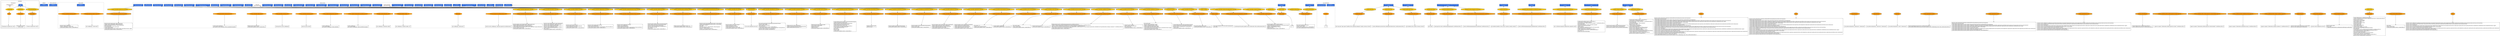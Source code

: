 // generated, no copyright

digraph  {
	subgraph cluster_s1 {
		subgraph cluster_s2 {
			label="Namespace";style="dashed";
			n4[color="red",fillcolor="#2f6de1",fontcolor="#030303",label="Missing Subject\n(Kind)",penwidth="2.0",shape="box",style="dotted"];
			n3[color="black",fillcolor="#2f6de1",fontcolor="#f0f0f0",label="Subject\n(Kind)",penwidth="1.0",shape="box",style="filled"];
			n6[color="black",fillcolor="#ff9900",fontcolor="#030303",label="ClusterRole",penwidth="1.0",shape="doubleoctagon",style="filled,dashed"];
			n5[color="black",fillcolor="#ff9900",fontcolor="#030303",label="Role",penwidth="1.0",shape="octagon",style="filled"];
			n8[fillcolor="#ffcc00",fontcolor="#030303",label="RoleBinding",penwidth="1.0",shape="octagon",style="filled"];
			n9[fillcolor="#ffcc00",fontcolor="#030303",label="RoleBinding",penwidth="1.0",shape="octagon",style="filled"];
			n12[label="Namespace-scoped\naccess rules",penwidth="1.0",shape="note"];
			n11[label=<Namespace-scoped
access rules>,penwidth="1.0",shape="note"];
			n4->n8[dir="back"];
			n3->n8[dir="back"];
			n3->n9[dir="back"];
			n6->n12;
			n5->n11;
			n8->n5;
			n9->n6;
			
		}
		label="LEGEND";
		n7[color="black",fillcolor="#ff9900",fontcolor="#030303",label="ClusterRole",penwidth="1.0",shape="doubleoctagon",style="filled"];
		n10[fillcolor="#ffcc00",fontcolor="#030303",label="ClusterRoleBinding",penwidth="1.0",shape="doubleoctagon",style="filled"];
		n13[label=<Cluster-scoped
access rules>,penwidth="1.0",shape="note"];
		n7->n13;
		n10->n7;
		
	}
	subgraph cluster_s209 {
		label="default";style="dashed";
		n210[color="black",fillcolor="#2f6de1",fontcolor="#f0f0f0",label="default\n(ServiceAccount)",penwidth="1.0",shape="box",style="filled"];
		
	}
	subgraph cluster_s211 {
		label="kube-node-lease";style="dashed";
		n212[color="black",fillcolor="#2f6de1",fontcolor="#f0f0f0",label="default\n(ServiceAccount)",penwidth="1.0",shape="box",style="filled"];
		
	}
	subgraph cluster_s202 {
		label="kube-public";style="dashed";
		n203[color="black",fillcolor="#2f6de1",fontcolor="#f0f0f0",label="default\n(ServiceAccount)",penwidth="1.0",shape="box",style="filled"];
		n273[color="black",fillcolor="#ff9900",fontcolor="#030303",label="kubeadm:bootstrap-signer-clusterinfo",penwidth="1.0",shape="octagon",style="filled"];
		n271[color="black",fillcolor="#ff9900",fontcolor="#030303",label="system:controller:bootstrap-signer",penwidth="1.0",shape="octagon",style="filled"];
		n274[label=<get&nbsp;configmaps&nbsp;"cluster-info"<br align="left"/>>,penwidth="1.0",shape="note"];
		n272[label=<get,list,watch&nbsp;configmaps<br align="left"/>update&nbsp;configmaps&nbsp;"cluster-info"<br align="left"/>create,patch,update&nbsp;events&nbsp;(,events.k8s.io)<br align="left"/>>,penwidth="1.0",shape="note"];
		n273->n274;
		n271->n272;
		
	}
	subgraph cluster_s17 {
		label="kube-system";style="dashed";
		n39[color="black",fillcolor="#2f6de1",fontcolor="#f0f0f0",label="attachdetach-controller\n(ServiceAccount)",penwidth="1.0",shape="box",style="filled"];
		n205[color="black",fillcolor="#2f6de1",fontcolor="#f0f0f0",label="bootstrap-signer\n(ServiceAccount)",penwidth="1.0",shape="box",style="filled"];
		n43[color="black",fillcolor="#2f6de1",fontcolor="#f0f0f0",label="certificate-controller\n(ServiceAccount)",penwidth="1.0",shape="box",style="filled"];
		n155[color="black",fillcolor="#2f6de1",fontcolor="#f0f0f0",label="clusterrole-aggregation-controller\n(ServiceAccount)",penwidth="1.0",shape="box",style="filled"];
		n109[color="black",fillcolor="#2f6de1",fontcolor="#f0f0f0",label="coredns\n(ServiceAccount)",penwidth="1.0",shape="box",style="filled"];
		n185[color="black",fillcolor="#2f6de1",fontcolor="#f0f0f0",label="cronjob-controller\n(ServiceAccount)",penwidth="1.0",shape="box",style="filled"];
		n47[color="black",fillcolor="#2f6de1",fontcolor="#f0f0f0",label="daemon-set-controller\n(ServiceAccount)",penwidth="1.0",shape="box",style="filled"];
		n55[color="black",fillcolor="#2f6de1",fontcolor="#f0f0f0",label="default\n(ServiceAccount)",penwidth="1.0",shape="box",style="filled"];
		n189[color="black",fillcolor="#2f6de1",fontcolor="#f0f0f0",label="deployment-controller\n(ServiceAccount)",penwidth="1.0",shape="box",style="filled"];
		n62[color="black",fillcolor="#2f6de1",fontcolor="#f0f0f0",label="disruption-controller\n(ServiceAccount)",penwidth="1.0",shape="box",style="filled"];
		n18[color="black",fillcolor="#2f6de1",fontcolor="#f0f0f0",label="endpoint-controller\n(ServiceAccount)",penwidth="1.0",shape="box",style="filled"];
		n193[color="black",fillcolor="#2f6de1",fontcolor="#f0f0f0",label="endpointslice-controller\n(ServiceAccount)",penwidth="1.0",shape="box",style="filled"];
		n93[color="black",fillcolor="#2f6de1",fontcolor="#f0f0f0",label="endpointslicemirroring-controller\n(ServiceAccount)",penwidth="1.0",shape="box",style="filled"];
		n129[color="black",fillcolor="#2f6de1",fontcolor="#f0f0f0",label="expand-controller\n(ServiceAccount)",penwidth="1.0",shape="box",style="filled"];
		n159[color="black",fillcolor="#2f6de1",fontcolor="#f0f0f0",label="generic-garbage-collector\n(ServiceAccount)",penwidth="1.0",shape="box",style="filled"];
		n81[color="black",fillcolor="#2f6de1",fontcolor="#f0f0f0",label="horizontal-pod-autoscaler\n(ServiceAccount)",penwidth="1.0",shape="box",style="filled"];
		n115[color="black",fillcolor="#2f6de1",fontcolor="#f0f0f0",label="job-controller\n(ServiceAccount)",penwidth="1.0",shape="box",style="filled"];
		n119[color="red",fillcolor="#2f6de1",fontcolor="#030303",label="kube-dns\n(ServiceAccount)",penwidth="2.0",shape="box",style="dotted"];
		n111[color="black",fillcolor="#2f6de1",fontcolor="#f0f0f0",label="kube-proxy\n(ServiceAccount)",penwidth="1.0",shape="box",style="filled"];
		n197[color="black",fillcolor="#2f6de1",fontcolor="#f0f0f0",label="namespace-controller\n(ServiceAccount)",penwidth="1.0",shape="box",style="filled"];
		n163[color="black",fillcolor="#2f6de1",fontcolor="#f0f0f0",label="node-controller\n(ServiceAccount)",penwidth="1.0",shape="box",style="filled"];
		n97[color="black",fillcolor="#2f6de1",fontcolor="#f0f0f0",label="persistent-volume-binder\n(ServiceAccount)",penwidth="1.0",shape="box",style="filled"];
		n101[color="black",fillcolor="#2f6de1",fontcolor="#f0f0f0",label="pod-garbage-collector\n(ServiceAccount)",penwidth="1.0",shape="box",style="filled"];
		n105[color="black",fillcolor="#2f6de1",fontcolor="#f0f0f0",label="pv-protection-controller\n(ServiceAccount)",penwidth="1.0",shape="box",style="filled"];
		n66[color="black",fillcolor="#2f6de1",fontcolor="#f0f0f0",label="pvc-protection-controller\n(ServiceAccount)",penwidth="1.0",shape="box",style="filled"];
		n171[color="black",fillcolor="#2f6de1",fontcolor="#f0f0f0",label="replicaset-controller\n(ServiceAccount)",penwidth="1.0",shape="box",style="filled"];
		n133[color="black",fillcolor="#2f6de1",fontcolor="#f0f0f0",label="replication-controller\n(ServiceAccount)",penwidth="1.0",shape="box",style="filled"];
		n137[color="black",fillcolor="#2f6de1",fontcolor="#f0f0f0",label="resourcequota-controller\n(ServiceAccount)",penwidth="1.0",shape="box",style="filled"];
		n175[color="black",fillcolor="#2f6de1",fontcolor="#f0f0f0",label="root-ca-cert-publisher\n(ServiceAccount)",penwidth="1.0",shape="box",style="filled"];
		n85[color="red",fillcolor="#2f6de1",fontcolor="#030303",label="route-controller\n(ServiceAccount)",penwidth="2.0",shape="box",style="dotted"];
		n141[color="black",fillcolor="#2f6de1",fontcolor="#f0f0f0",label="service-account-controller\n(ServiceAccount)",penwidth="1.0",shape="box",style="filled"];
		n70[color="black",fillcolor="#2f6de1",fontcolor="#f0f0f0",label="service-controller\n(ServiceAccount)",penwidth="1.0",shape="box",style="filled"];
		n179[color="black",fillcolor="#2f6de1",fontcolor="#f0f0f0",label="statefulset-controller\n(ServiceAccount)",penwidth="1.0",shape="box",style="filled"];
		n35[color="black",fillcolor="#2f6de1",fontcolor="#f0f0f0",label="storage-provisioner\n(ServiceAccount)",penwidth="1.0",shape="box",style="filled"];
		n204[color="black",fillcolor="#2f6de1",fontcolor="#f0f0f0",label="token-cleaner\n(ServiceAccount)",penwidth="1.0",shape="box",style="filled"];
		n145[color="black",fillcolor="#2f6de1",fontcolor="#f0f0f0",label="ttl-controller\n(ServiceAccount)",penwidth="1.0",shape="box",style="filled"];
		n227[color="black",fillcolor="#ff9900",fontcolor="#030303",label="extension-apiserver-authentication-reader",penwidth="1.0",shape="octagon",style="filled"];
		n219[color="black",fillcolor="#ff9900",fontcolor="#030303",label="kube-proxy",penwidth="1.0",shape="octagon",style="filled"];
		n221[color="black",fillcolor="#ff9900",fontcolor="#030303",label="kubeadm:kubelet-config-1.20",penwidth="1.0",shape="octagon",style="filled"];
		n223[color="black",fillcolor="#ff9900",fontcolor="#030303",label="kubeadm:nodes-kubeadm-config",penwidth="1.0",shape="octagon",style="filled"];
		n213[color="black",fillcolor="#ff9900",fontcolor="#030303",label="system::leader-locking-kube-controller-manager",penwidth="1.0",shape="octagon",style="filled"];
		n229[color="black",fillcolor="#ff9900",fontcolor="#030303",label="system::leader-locking-kube-scheduler",penwidth="1.0",shape="octagon",style="filled"];
		n215[color="black",fillcolor="#ff9900",fontcolor="#030303",label="system:controller:bootstrap-signer",penwidth="1.0",shape="octagon",style="filled"];
		n231[color="black",fillcolor="#ff9900",fontcolor="#030303",label="system:controller:cloud-provider",penwidth="1.0",shape="octagon",style="filled"];
		n217[color="black",fillcolor="#ff9900",fontcolor="#030303",label="system:controller:token-cleaner",penwidth="1.0",shape="octagon",style="filled"];
		n225[color="black",fillcolor="#ff9900",fontcolor="#030303",label="system:persistent-volume-provisioner",penwidth="1.0",shape="octagon",style="filled"];
		n228[label=<get,list,watch&nbsp;configmaps&nbsp;"extension-apiserver-authentication"<br align="left"/>>,penwidth="1.0",shape="note"];
		n220[label=<get&nbsp;configmaps&nbsp;"kube-proxy"<br align="left"/>>,penwidth="1.0",shape="note"];
		n222[label=<get&nbsp;configmaps&nbsp;"kubelet-config-1.20"<br align="left"/>>,penwidth="1.0",shape="note"];
		n224[label=<get&nbsp;configmaps&nbsp;"kubeadm-config"<br align="left"/>>,penwidth="1.0",shape="note"];
		n214[label=<watch&nbsp;configmaps<br align="left"/>get,update&nbsp;configmaps&nbsp;"kube-controller-manager"<br align="left"/>>,penwidth="1.0",shape="note"];
		n230[label=<watch&nbsp;configmaps<br align="left"/>get,update&nbsp;configmaps&nbsp;"kube-scheduler"<br align="left"/>>,penwidth="1.0",shape="note"];
		n216[label=<get,list,watch&nbsp;secrets<br align="left"/>>,penwidth="1.0",shape="note"];
		n232[label=<create,get,list,watch&nbsp;configmaps<br align="left"/>>,penwidth="1.0",shape="note"];
		n218[label=<delete,get,list,watch&nbsp;secrets<br align="left"/>create,patch,update&nbsp;events&nbsp;(,events.k8s.io)<br align="left"/>>,penwidth="1.0",shape="note"];
		n226[label=<watch,create&nbsp;endpoints<br align="left"/>get,update,create&nbsp;endpoints&nbsp;"k8s.io-minikube-hostpath"<br align="left"/>>,penwidth="1.0",shape="note"];
		n227->n228;
		n219->n220;
		n221->n222;
		n223->n224;
		n213->n214;
		n229->n230;
		n215->n216;
		n231->n232;
		n217->n218;
		n225->n226;
		
	}
	subgraph cluster_s206 {
		label="my-namespace";style="dashed";
		n207[color="black",fillcolor="#2f6de1",fontcolor="#f0f0f0",label="default\n(ServiceAccount)",penwidth="1.0",shape="box",style="filled"];
		n208[color="black",fillcolor="#2f6de1",fontcolor="#f0f0f0",label="my-serviceaccount\n(ServiceAccount)",penwidth="1.0",shape="box",style="filled"];
		n233[color="black",fillcolor="#ff9900",fontcolor="#030303",label="my-role",penwidth="1.0",shape="octagon",style="filled"];
		n234[label=<*&nbsp;*&nbsp;(*)<br align="left"/>>,penwidth="1.0",shape="note"];
		n233->n234;
		
	}
	newrank="true";
	n26[color="black",fillcolor="#2f6de1",fontcolor="#f0f0f0",label="system:authenticated\n(Group)",penwidth="1.0",shape="box",style="filled"];
	n31[color="black",fillcolor="#2f6de1",fontcolor="#f0f0f0",label="system:bootstrappers:kubeadm:default-node-token\n(Group)",penwidth="1.0",shape="box",style="filled"];
	n181[color="black",fillcolor="#2f6de1",fontcolor="#f0f0f0",label="system:masters\n(Group)",penwidth="1.0",shape="box",style="filled"];
	n167[color="black",fillcolor="#2f6de1",fontcolor="#f0f0f0",label="system:monitoring\n(Group)",penwidth="1.0",shape="box",style="filled"];
	n77[color="black",fillcolor="#2f6de1",fontcolor="#f0f0f0",label="system:nodes\n(Group)",penwidth="1.0",shape="box",style="filled"];
	n201[color="black",fillcolor="#2f6de1",fontcolor="#f0f0f0",label="system:serviceaccounts\n(Group)",penwidth="1.0",shape="box",style="filled"];
	n27[color="black",fillcolor="#2f6de1",fontcolor="#f0f0f0",label="system:unauthenticated\n(Group)",penwidth="1.0",shape="box",style="filled"];
	n89[color="black",fillcolor="#2f6de1",fontcolor="#f0f0f0",label="system:kube-controller-manager\n(User)",penwidth="1.0",shape="box",style="filled"];
	n22[color="black",fillcolor="#2f6de1",fontcolor="#f0f0f0",label="system:kube-proxy\n(User)",penwidth="1.0",shape="box",style="filled"];
	n51[color="black",fillcolor="#2f6de1",fontcolor="#f0f0f0",label="system:kube-scheduler\n(User)",penwidth="1.0",shape="box",style="filled"];
	n247[color="black",fillcolor="#ff9900",fontcolor="#030303",label="admin",penwidth="1.0",shape="doubleoctagon",style="filled"];
	n53[color="black",fillcolor="#ff9900",fontcolor="#030303",label="cluster-admin",penwidth="1.0",shape="doubleoctagon",style="filled"];
	n249[color="black",fillcolor="#ff9900",fontcolor="#030303",label="edit",penwidth="1.0",shape="doubleoctagon",style="filled"];
	n29[color="black",fillcolor="#ff9900",fontcolor="#030303",label="kubeadm:get-nodes",penwidth="1.0",shape="doubleoctagon",style="filled"];
	n239[color="black",fillcolor="#ff9900",fontcolor="#030303",label="psp-permissive",penwidth="1.0",shape="doubleoctagon",style="filled"];
	n253[color="black",fillcolor="#ff9900",fontcolor="#030303",label="psp-restrictive",penwidth="1.0",shape="doubleoctagon",style="filled"];
	n267[color="black",fillcolor="#ff9900",fontcolor="#030303",label="psp-strict",penwidth="1.0",shape="doubleoctagon",style="filled"];
	n263[color="black",fillcolor="#ff9900",fontcolor="#030303",label="system:aggregate-to-admin",penwidth="1.0",shape="doubleoctagon",style="filled"];
	n257[color="black",fillcolor="#ff9900",fontcolor="#030303",label="system:aggregate-to-edit",penwidth="1.0",shape="doubleoctagon",style="filled"];
	n235[color="black",fillcolor="#ff9900",fontcolor="#030303",label="system:aggregate-to-view",penwidth="1.0",shape="doubleoctagon",style="filled"];
	n259[color="black",fillcolor="#ff9900",fontcolor="#030303",label="system:auth-delegator",penwidth="1.0",shape="doubleoctagon",style="filled"];
	n57[color="black",fillcolor="#ff9900",fontcolor="#030303",label="system:basic-user",penwidth="1.0",shape="doubleoctagon",style="filled"];
	n150[color="black",fillcolor="#ff9900",fontcolor="#030303",label="system:certificates.k8s.io:certificatesigningrequests:nodeclient",penwidth="1.0",shape="doubleoctagon",style="filled"];
	n75[color="black",fillcolor="#ff9900",fontcolor="#030303",label="system:certificates.k8s.io:certificatesigningrequests:selfnodeclient",penwidth="1.0",shape="doubleoctagon",style="filled"];
	n237[color="black",fillcolor="#ff9900",fontcolor="#030303",label="system:certificates.k8s.io:kube-apiserver-client-approver",penwidth="1.0",shape="doubleoctagon",style="filled"];
	n241[color="black",fillcolor="#ff9900",fontcolor="#030303",label="system:certificates.k8s.io:kube-apiserver-client-kubelet-approver",penwidth="1.0",shape="doubleoctagon",style="filled"];
	n255[color="black",fillcolor="#ff9900",fontcolor="#030303",label="system:certificates.k8s.io:kubelet-serving-approver",penwidth="1.0",shape="doubleoctagon",style="filled"];
	n265[color="black",fillcolor="#ff9900",fontcolor="#030303",label="system:certificates.k8s.io:legacy-unknown-approver",penwidth="1.0",shape="doubleoctagon",style="filled"];
	n37[color="black",fillcolor="#ff9900",fontcolor="#030303",label="system:controller:attachdetach-controller",penwidth="1.0",shape="doubleoctagon",style="filled"];
	n41[color="black",fillcolor="#ff9900",fontcolor="#030303",label="system:controller:certificate-controller",penwidth="1.0",shape="doubleoctagon",style="filled"];
	n153[color="black",fillcolor="#ff9900",fontcolor="#030303",label="system:controller:clusterrole-aggregation-controller",penwidth="1.0",shape="doubleoctagon",style="filled"];
	n183[color="black",fillcolor="#ff9900",fontcolor="#030303",label="system:controller:cronjob-controller",penwidth="1.0",shape="doubleoctagon",style="filled"];
	n45[color="black",fillcolor="#ff9900",fontcolor="#030303",label="system:controller:daemon-set-controller",penwidth="1.0",shape="doubleoctagon",style="filled"];
	n187[color="black",fillcolor="#ff9900",fontcolor="#030303",label="system:controller:deployment-controller",penwidth="1.0",shape="doubleoctagon",style="filled"];
	n60[color="black",fillcolor="#ff9900",fontcolor="#030303",label="system:controller:disruption-controller",penwidth="1.0",shape="doubleoctagon",style="filled"];
	n15[color="black",fillcolor="#ff9900",fontcolor="#030303",label="system:controller:endpoint-controller",penwidth="1.0",shape="doubleoctagon",style="filled"];
	n191[color="black",fillcolor="#ff9900",fontcolor="#030303",label="system:controller:endpointslice-controller",penwidth="1.0",shape="doubleoctagon",style="filled"];
	n91[color="black",fillcolor="#ff9900",fontcolor="#030303",label="system:controller:endpointslicemirroring-controller",penwidth="1.0",shape="doubleoctagon",style="filled"];
	n127[color="black",fillcolor="#ff9900",fontcolor="#030303",label="system:controller:expand-controller",penwidth="1.0",shape="doubleoctagon",style="filled"];
	n157[color="black",fillcolor="#ff9900",fontcolor="#030303",label="system:controller:generic-garbage-collector",penwidth="1.0",shape="doubleoctagon",style="filled"];
	n79[color="black",fillcolor="#ff9900",fontcolor="#030303",label="system:controller:horizontal-pod-autoscaler",penwidth="1.0",shape="doubleoctagon",style="filled"];
	n113[color="black",fillcolor="#ff9900",fontcolor="#030303",label="system:controller:job-controller",penwidth="1.0",shape="doubleoctagon",style="filled"];
	n195[color="black",fillcolor="#ff9900",fontcolor="#030303",label="system:controller:namespace-controller",penwidth="1.0",shape="doubleoctagon",style="filled"];
	n161[color="black",fillcolor="#ff9900",fontcolor="#030303",label="system:controller:node-controller",penwidth="1.0",shape="doubleoctagon",style="filled"];
	n95[color="black",fillcolor="#ff9900",fontcolor="#030303",label="system:controller:persistent-volume-binder",penwidth="1.0",shape="doubleoctagon",style="filled"];
	n99[color="black",fillcolor="#ff9900",fontcolor="#030303",label="system:controller:pod-garbage-collector",penwidth="1.0",shape="doubleoctagon",style="filled"];
	n103[color="black",fillcolor="#ff9900",fontcolor="#030303",label="system:controller:pv-protection-controller",penwidth="1.0",shape="doubleoctagon",style="filled"];
	n64[color="black",fillcolor="#ff9900",fontcolor="#030303",label="system:controller:pvc-protection-controller",penwidth="1.0",shape="doubleoctagon",style="filled"];
	n169[color="black",fillcolor="#ff9900",fontcolor="#030303",label="system:controller:replicaset-controller",penwidth="1.0",shape="doubleoctagon",style="filled"];
	n131[color="black",fillcolor="#ff9900",fontcolor="#030303",label="system:controller:replication-controller",penwidth="1.0",shape="doubleoctagon",style="filled"];
	n135[color="black",fillcolor="#ff9900",fontcolor="#030303",label="system:controller:resourcequota-controller",penwidth="1.0",shape="doubleoctagon",style="filled"];
	n173[color="black",fillcolor="#ff9900",fontcolor="#030303",label="system:controller:root-ca-cert-publisher",penwidth="1.0",shape="doubleoctagon",style="filled"];
	n83[color="black",fillcolor="#ff9900",fontcolor="#030303",label="system:controller:route-controller",penwidth="1.0",shape="doubleoctagon",style="filled"];
	n139[color="black",fillcolor="#ff9900",fontcolor="#030303",label="system:controller:service-account-controller",penwidth="1.0",shape="doubleoctagon",style="filled"];
	n68[color="black",fillcolor="#ff9900",fontcolor="#030303",label="system:controller:service-controller",penwidth="1.0",shape="doubleoctagon",style="filled"];
	n177[color="black",fillcolor="#ff9900",fontcolor="#030303",label="system:controller:statefulset-controller",penwidth="1.0",shape="doubleoctagon",style="filled"];
	n143[color="black",fillcolor="#ff9900",fontcolor="#030303",label="system:controller:ttl-controller",penwidth="1.0",shape="doubleoctagon",style="filled"];
	n107[color="black",fillcolor="#ff9900",fontcolor="#030303",label="system:coredns",penwidth="1.0",shape="doubleoctagon",style="filled"];
	n124[color="black",fillcolor="#ff9900",fontcolor="#030303",label="system:discovery",penwidth="1.0",shape="doubleoctagon",style="filled"];
	n269[color="black",fillcolor="#ff9900",fontcolor="#030303",label="system:heapster",penwidth="1.0",shape="doubleoctagon",style="filled"];
	n261[color="black",fillcolor="#ff9900",fontcolor="#030303",label="system:kube-aggregator",penwidth="1.0",shape="doubleoctagon",style="filled"];
	n87[color="black",fillcolor="#ff9900",fontcolor="#030303",label="system:kube-controller-manager",penwidth="1.0",shape="doubleoctagon",style="filled"];
	n117[color="black",fillcolor="#ff9900",fontcolor="#030303",label="system:kube-dns",penwidth="1.0",shape="doubleoctagon",style="filled"];
	n121[color="black",fillcolor="#ff9900",fontcolor="#030303",label="system:kube-scheduler",penwidth="1.0",shape="doubleoctagon",style="filled"];
	n251[color="black",fillcolor="#ff9900",fontcolor="#030303",label="system:kubelet-api-admin",penwidth="1.0",shape="doubleoctagon",style="filled"];
	n165[color="black",fillcolor="#ff9900",fontcolor="#030303",label="system:monitoring",penwidth="1.0",shape="doubleoctagon",style="filled"];
	n147[color="black",fillcolor="#ff9900",fontcolor="#030303",label="system:node",penwidth="1.0",shape="doubleoctagon",style="filled"];
	n72[color="black",fillcolor="#ff9900",fontcolor="#030303",label="system:node-bootstrapper",penwidth="1.0",shape="doubleoctagon",style="filled"];
	n243[color="black",fillcolor="#ff9900",fontcolor="#030303",label="system:node-problem-detector",penwidth="1.0",shape="doubleoctagon",style="filled"];
	n20[color="black",fillcolor="#ff9900",fontcolor="#030303",label="system:node-proxier",penwidth="1.0",shape="doubleoctagon",style="filled"];
	n33[color="black",fillcolor="#ff9900",fontcolor="#030303",label="system:persistent-volume-provisioner",penwidth="1.0",shape="doubleoctagon",style="filled"];
	n24[color="black",fillcolor="#ff9900",fontcolor="#030303",label="system:public-info-viewer",penwidth="1.0",shape="doubleoctagon",style="filled"];
	n199[color="black",fillcolor="#ff9900",fontcolor="#030303",label="system:service-account-issuer-discovery",penwidth="1.0",shape="doubleoctagon",style="filled"];
	n49[color="black",fillcolor="#ff9900",fontcolor="#030303",label="system:volume-scheduler",penwidth="1.0",shape="doubleoctagon",style="filled"];
	n245[color="black",fillcolor="#ff9900",fontcolor="#030303",label="view",penwidth="1.0",shape="doubleoctagon",style="filled"];
	n180[fillcolor="#ffcc00",fontcolor="#030303",label="cluster-admin",penwidth="1.0",shape="doubleoctagon",style="filled"];
	n28[fillcolor="#ffcc00",fontcolor="#030303",label="kubeadm:get-nodes",penwidth="1.0",shape="doubleoctagon",style="filled"];
	n71[fillcolor="#ffcc00",fontcolor="#030303",label="kubeadm:kubelet-bootstrap",penwidth="1.0",shape="doubleoctagon",style="filled"];
	n149[fillcolor="#ffcc00",fontcolor="#030303",label="kubeadm:node-autoapprove-bootstrap",penwidth="1.0",shape="doubleoctagon",style="filled"];
	n74[fillcolor="#ffcc00",fontcolor="#030303",label="kubeadm:node-autoapprove-certificate-rotation",penwidth="1.0",shape="doubleoctagon",style="filled"];
	n110[fillcolor="#ffcc00",fontcolor="#030303",label="kubeadm:node-proxier",penwidth="1.0",shape="doubleoctagon",style="filled"];
	n52[fillcolor="#ffcc00",fontcolor="#030303",label="minikube-rbac",penwidth="1.0",shape="doubleoctagon",style="filled"];
	n32[fillcolor="#ffcc00",fontcolor="#030303",label="storage-provisioner",penwidth="1.0",shape="doubleoctagon",style="filled"];
	n56[fillcolor="#ffcc00",fontcolor="#030303",label="system:basic-user",penwidth="1.0",shape="doubleoctagon",style="filled"];
	n36[fillcolor="#ffcc00",fontcolor="#030303",label="system:controller:attachdetach-controller",penwidth="1.0",shape="doubleoctagon",style="filled"];
	n40[fillcolor="#ffcc00",fontcolor="#030303",label="system:controller:certificate-controller",penwidth="1.0",shape="doubleoctagon",style="filled"];
	n152[fillcolor="#ffcc00",fontcolor="#030303",label="system:controller:clusterrole-aggregation-controller",penwidth="1.0",shape="doubleoctagon",style="filled"];
	n182[fillcolor="#ffcc00",fontcolor="#030303",label="system:controller:cronjob-controller",penwidth="1.0",shape="doubleoctagon",style="filled"];
	n44[fillcolor="#ffcc00",fontcolor="#030303",label="system:controller:daemon-set-controller",penwidth="1.0",shape="doubleoctagon",style="filled"];
	n186[fillcolor="#ffcc00",fontcolor="#030303",label="system:controller:deployment-controller",penwidth="1.0",shape="doubleoctagon",style="filled"];
	n59[fillcolor="#ffcc00",fontcolor="#030303",label="system:controller:disruption-controller",penwidth="1.0",shape="doubleoctagon",style="filled"];
	n14[fillcolor="#ffcc00",fontcolor="#030303",label="system:controller:endpoint-controller",penwidth="1.0",shape="doubleoctagon",style="filled"];
	n190[fillcolor="#ffcc00",fontcolor="#030303",label="system:controller:endpointslice-controller",penwidth="1.0",shape="doubleoctagon",style="filled"];
	n90[fillcolor="#ffcc00",fontcolor="#030303",label="system:controller:endpointslicemirroring-controller",penwidth="1.0",shape="doubleoctagon",style="filled"];
	n126[fillcolor="#ffcc00",fontcolor="#030303",label="system:controller:expand-controller",penwidth="1.0",shape="doubleoctagon",style="filled"];
	n156[fillcolor="#ffcc00",fontcolor="#030303",label="system:controller:generic-garbage-collector",penwidth="1.0",shape="doubleoctagon",style="filled"];
	n78[fillcolor="#ffcc00",fontcolor="#030303",label="system:controller:horizontal-pod-autoscaler",penwidth="1.0",shape="doubleoctagon",style="filled"];
	n112[fillcolor="#ffcc00",fontcolor="#030303",label="system:controller:job-controller",penwidth="1.0",shape="doubleoctagon",style="filled"];
	n194[fillcolor="#ffcc00",fontcolor="#030303",label="system:controller:namespace-controller",penwidth="1.0",shape="doubleoctagon",style="filled"];
	n160[fillcolor="#ffcc00",fontcolor="#030303",label="system:controller:node-controller",penwidth="1.0",shape="doubleoctagon",style="filled"];
	n94[fillcolor="#ffcc00",fontcolor="#030303",label="system:controller:persistent-volume-binder",penwidth="1.0",shape="doubleoctagon",style="filled"];
	n98[fillcolor="#ffcc00",fontcolor="#030303",label="system:controller:pod-garbage-collector",penwidth="1.0",shape="doubleoctagon",style="filled"];
	n102[fillcolor="#ffcc00",fontcolor="#030303",label="system:controller:pv-protection-controller",penwidth="1.0",shape="doubleoctagon",style="filled"];
	n63[fillcolor="#ffcc00",fontcolor="#030303",label="system:controller:pvc-protection-controller",penwidth="1.0",shape="doubleoctagon",style="filled"];
	n168[fillcolor="#ffcc00",fontcolor="#030303",label="system:controller:replicaset-controller",penwidth="1.0",shape="doubleoctagon",style="filled"];
	n130[fillcolor="#ffcc00",fontcolor="#030303",label="system:controller:replication-controller",penwidth="1.0",shape="doubleoctagon",style="filled"];
	n134[fillcolor="#ffcc00",fontcolor="#030303",label="system:controller:resourcequota-controller",penwidth="1.0",shape="doubleoctagon",style="filled"];
	n172[fillcolor="#ffcc00",fontcolor="#030303",label="system:controller:root-ca-cert-publisher",penwidth="1.0",shape="doubleoctagon",style="filled"];
	n82[fillcolor="#ffcc00",fontcolor="#030303",label="system:controller:route-controller",penwidth="1.0",shape="doubleoctagon",style="filled"];
	n138[fillcolor="#ffcc00",fontcolor="#030303",label="system:controller:service-account-controller",penwidth="1.0",shape="doubleoctagon",style="filled"];
	n67[fillcolor="#ffcc00",fontcolor="#030303",label="system:controller:service-controller",penwidth="1.0",shape="doubleoctagon",style="filled"];
	n176[fillcolor="#ffcc00",fontcolor="#030303",label="system:controller:statefulset-controller",penwidth="1.0",shape="doubleoctagon",style="filled"];
	n142[fillcolor="#ffcc00",fontcolor="#030303",label="system:controller:ttl-controller",penwidth="1.0",shape="doubleoctagon",style="filled"];
	n106[fillcolor="#ffcc00",fontcolor="#030303",label="system:coredns",penwidth="1.0",shape="doubleoctagon",style="filled"];
	n123[fillcolor="#ffcc00",fontcolor="#030303",label="system:discovery",penwidth="1.0",shape="doubleoctagon",style="filled"];
	n86[fillcolor="#ffcc00",fontcolor="#030303",label="system:kube-controller-manager",penwidth="1.0",shape="doubleoctagon",style="filled"];
	n116[fillcolor="#ffcc00",fontcolor="#030303",label="system:kube-dns",penwidth="1.0",shape="doubleoctagon",style="filled"];
	n120[fillcolor="#ffcc00",fontcolor="#030303",label="system:kube-scheduler",penwidth="1.0",shape="doubleoctagon",style="filled"];
	n164[fillcolor="#ffcc00",fontcolor="#030303",label="system:monitoring",penwidth="1.0",shape="doubleoctagon",style="filled"];
	n146[fillcolor="#ffcc00",fontcolor="#030303",label="system:node",penwidth="1.0",shape="doubleoctagon",style="filled"];
	n19[fillcolor="#ffcc00",fontcolor="#030303",label="system:node-proxier",penwidth="1.0",shape="doubleoctagon",style="filled"];
	n23[fillcolor="#ffcc00",fontcolor="#030303",label="system:public-info-viewer",penwidth="1.0",shape="doubleoctagon",style="filled"];
	n198[fillcolor="#ffcc00",fontcolor="#030303",label="system:service-account-issuer-discovery",penwidth="1.0",shape="doubleoctagon",style="filled"];
	n48[fillcolor="#ffcc00",fontcolor="#030303",label="system:volume-scheduler",penwidth="1.0",shape="doubleoctagon",style="filled"];
	n248[label=<get,list,watch&nbsp;pods/attach,pods/exec,pods/portforward,pods/proxy,secrets,services/proxy<br align="left"/>impersonate&nbsp;serviceaccounts<br align="left"/>create,delete,deletecollection,patch,update&nbsp;pods,pods/attach,pods/exec,pods/portforward,pods/proxy<br align="left"/>create,delete,deletecollection,patch,update&nbsp;configmaps,endpoints,persistentvolumeclaims,replicationcontrollers,replicationcontrollers/scale,secrets,serviceaccounts,services,services/proxy<br align="left"/>create,delete,deletecollection,patch,update&nbsp;daemonsets,deployments,deployments/rollback,deployments/scale,replicasets,replicasets/scale,statefulsets,statefulsets/scale&nbsp;(apps)<br align="left"/>create,delete,deletecollection,patch,update&nbsp;horizontalpodautoscalers&nbsp;(autoscaling)<br align="left"/>create,delete,deletecollection,patch,update&nbsp;cronjobs,jobs&nbsp;(batch)<br align="left"/>create,delete,deletecollection,patch,update&nbsp;daemonsets,deployments,deployments/rollback,deployments/scale,ingresses,networkpolicies,replicasets,replicasets/scale,replicationcontrollers/scale&nbsp;(extensions)<br align="left"/>create,delete,deletecollection,patch,update&nbsp;poddisruptionbudgets&nbsp;(policy)<br align="left"/>create,delete,deletecollection,patch,update&nbsp;ingresses,networkpolicies&nbsp;(networking.k8s.io)<br align="left"/>get,list,watch&nbsp;configmaps,endpoints,persistentvolumeclaims,persistentvolumeclaims/status,pods,replicationcontrollers,replicationcontrollers/scale,serviceaccounts,services,services/status<br align="left"/>get,list,watch&nbsp;bindings,events,limitranges,namespaces/status,pods/log,pods/status,replicationcontrollers/status,resourcequotas,resourcequotas/status<br align="left"/>get,list,watch&nbsp;namespaces<br align="left"/>get,list,watch&nbsp;controllerrevisions,daemonsets,daemonsets/status,deployments,deployments/scale,deployments/status,replicasets,replicasets/scale,replicasets/status,statefulsets,statefulsets/scale,statefulsets/status&nbsp;(apps)<br align="left"/>get,list,watch&nbsp;horizontalpodautoscalers,horizontalpodautoscalers/status&nbsp;(autoscaling)<br align="left"/>get,list,watch&nbsp;cronjobs,cronjobs/status,jobs,jobs/status&nbsp;(batch)<br align="left"/>get,list,watch&nbsp;daemonsets,daemonsets/status,deployments,deployments/scale,deployments/status,ingresses,ingresses/status,networkpolicies,replicasets,replicasets/scale,replicasets/status,replicationcontrollers/scale&nbsp;(extensions)<br align="left"/>get,list,watch&nbsp;poddisruptionbudgets,poddisruptionbudgets/status&nbsp;(policy)<br align="left"/>get,list,watch&nbsp;ingresses,ingresses/status,networkpolicies&nbsp;(networking.k8s.io)<br align="left"/>create&nbsp;localsubjectaccessreviews&nbsp;(authorization.k8s.io)<br align="left"/>create,delete,deletecollection,get,list,patch,update,watch&nbsp;rolebindings,roles&nbsp;(rbac.authorization.k8s.io)<br align="left"/>>,penwidth="1.0",shape="note"];
	n54[label=<*&nbsp;*&nbsp;(*)<br align="left"/>*&nbsp;*<br align="left"/>>,penwidth="1.0",shape="note"];
	n250[label=<get,list,watch&nbsp;pods/attach,pods/exec,pods/portforward,pods/proxy,secrets,services/proxy<br align="left"/>impersonate&nbsp;serviceaccounts<br align="left"/>create,delete,deletecollection,patch,update&nbsp;pods,pods/attach,pods/exec,pods/portforward,pods/proxy<br align="left"/>create,delete,deletecollection,patch,update&nbsp;configmaps,endpoints,persistentvolumeclaims,replicationcontrollers,replicationcontrollers/scale,secrets,serviceaccounts,services,services/proxy<br align="left"/>create,delete,deletecollection,patch,update&nbsp;daemonsets,deployments,deployments/rollback,deployments/scale,replicasets,replicasets/scale,statefulsets,statefulsets/scale&nbsp;(apps)<br align="left"/>create,delete,deletecollection,patch,update&nbsp;horizontalpodautoscalers&nbsp;(autoscaling)<br align="left"/>create,delete,deletecollection,patch,update&nbsp;cronjobs,jobs&nbsp;(batch)<br align="left"/>create,delete,deletecollection,patch,update&nbsp;daemonsets,deployments,deployments/rollback,deployments/scale,ingresses,networkpolicies,replicasets,replicasets/scale,replicationcontrollers/scale&nbsp;(extensions)<br align="left"/>create,delete,deletecollection,patch,update&nbsp;poddisruptionbudgets&nbsp;(policy)<br align="left"/>create,delete,deletecollection,patch,update&nbsp;ingresses,networkpolicies&nbsp;(networking.k8s.io)<br align="left"/>get,list,watch&nbsp;configmaps,endpoints,persistentvolumeclaims,persistentvolumeclaims/status,pods,replicationcontrollers,replicationcontrollers/scale,serviceaccounts,services,services/status<br align="left"/>get,list,watch&nbsp;bindings,events,limitranges,namespaces/status,pods/log,pods/status,replicationcontrollers/status,resourcequotas,resourcequotas/status<br align="left"/>get,list,watch&nbsp;namespaces<br align="left"/>get,list,watch&nbsp;controllerrevisions,daemonsets,daemonsets/status,deployments,deployments/scale,deployments/status,replicasets,replicasets/scale,replicasets/status,statefulsets,statefulsets/scale,statefulsets/status&nbsp;(apps)<br align="left"/>get,list,watch&nbsp;horizontalpodautoscalers,horizontalpodautoscalers/status&nbsp;(autoscaling)<br align="left"/>get,list,watch&nbsp;cronjobs,cronjobs/status,jobs,jobs/status&nbsp;(batch)<br align="left"/>get,list,watch&nbsp;daemonsets,daemonsets/status,deployments,deployments/scale,deployments/status,ingresses,ingresses/status,networkpolicies,replicasets,replicasets/scale,replicasets/status,replicationcontrollers/scale&nbsp;(extensions)<br align="left"/>get,list,watch&nbsp;poddisruptionbudgets,poddisruptionbudgets/status&nbsp;(policy)<br align="left"/>get,list,watch&nbsp;ingresses,ingresses/status,networkpolicies&nbsp;(networking.k8s.io)<br align="left"/>>,penwidth="1.0",shape="note"];
	n30[label=<get&nbsp;nodes<br align="left"/>>,penwidth="1.0",shape="note"];
	n240[label=<use&nbsp;podsecuritypolicies&nbsp;"permissive"&nbsp;(extensions)<br align="left"/>>,penwidth="1.0",shape="note"];
	n254[label=<use&nbsp;podsecuritypolicies&nbsp;"restrictive"&nbsp;(extensions)<br align="left"/>>,penwidth="1.0",shape="note"];
	n268[label=<use&nbsp;podsecuritypolicies&nbsp;"strict"&nbsp;(extensions)<br align="left"/>>,penwidth="1.0",shape="note"];
	n264[label=<create&nbsp;localsubjectaccessreviews&nbsp;(authorization.k8s.io)<br align="left"/>create,delete,deletecollection,get,list,patch,update,watch&nbsp;rolebindings,roles&nbsp;(rbac.authorization.k8s.io)<br align="left"/>>,penwidth="1.0",shape="note"];
	n258[label=<get,list,watch&nbsp;pods/attach,pods/exec,pods/portforward,pods/proxy,secrets,services/proxy<br align="left"/>impersonate&nbsp;serviceaccounts<br align="left"/>create,delete,deletecollection,patch,update&nbsp;pods,pods/attach,pods/exec,pods/portforward,pods/proxy<br align="left"/>create,delete,deletecollection,patch,update&nbsp;configmaps,endpoints,persistentvolumeclaims,replicationcontrollers,replicationcontrollers/scale,secrets,serviceaccounts,services,services/proxy<br align="left"/>create,delete,deletecollection,patch,update&nbsp;daemonsets,deployments,deployments/rollback,deployments/scale,replicasets,replicasets/scale,statefulsets,statefulsets/scale&nbsp;(apps)<br align="left"/>create,delete,deletecollection,patch,update&nbsp;horizontalpodautoscalers&nbsp;(autoscaling)<br align="left"/>create,delete,deletecollection,patch,update&nbsp;cronjobs,jobs&nbsp;(batch)<br align="left"/>create,delete,deletecollection,patch,update&nbsp;daemonsets,deployments,deployments/rollback,deployments/scale,ingresses,networkpolicies,replicasets,replicasets/scale,replicationcontrollers/scale&nbsp;(extensions)<br align="left"/>create,delete,deletecollection,patch,update&nbsp;poddisruptionbudgets&nbsp;(policy)<br align="left"/>create,delete,deletecollection,patch,update&nbsp;ingresses,networkpolicies&nbsp;(networking.k8s.io)<br align="left"/>>,penwidth="1.0",shape="note"];
	n236[label=<get,list,watch&nbsp;configmaps,endpoints,persistentvolumeclaims,persistentvolumeclaims/status,pods,replicationcontrollers,replicationcontrollers/scale,serviceaccounts,services,services/status<br align="left"/>get,list,watch&nbsp;bindings,events,limitranges,namespaces/status,pods/log,pods/status,replicationcontrollers/status,resourcequotas,resourcequotas/status<br align="left"/>get,list,watch&nbsp;namespaces<br align="left"/>get,list,watch&nbsp;controllerrevisions,daemonsets,daemonsets/status,deployments,deployments/scale,deployments/status,replicasets,replicasets/scale,replicasets/status,statefulsets,statefulsets/scale,statefulsets/status&nbsp;(apps)<br align="left"/>get,list,watch&nbsp;horizontalpodautoscalers,horizontalpodautoscalers/status&nbsp;(autoscaling)<br align="left"/>get,list,watch&nbsp;cronjobs,cronjobs/status,jobs,jobs/status&nbsp;(batch)<br align="left"/>get,list,watch&nbsp;daemonsets,daemonsets/status,deployments,deployments/scale,deployments/status,ingresses,ingresses/status,networkpolicies,replicasets,replicasets/scale,replicasets/status,replicationcontrollers/scale&nbsp;(extensions)<br align="left"/>get,list,watch&nbsp;poddisruptionbudgets,poddisruptionbudgets/status&nbsp;(policy)<br align="left"/>get,list,watch&nbsp;ingresses,ingresses/status,networkpolicies&nbsp;(networking.k8s.io)<br align="left"/>>,penwidth="1.0",shape="note"];
	n260[label=<create&nbsp;tokenreviews&nbsp;(authentication.k8s.io)<br align="left"/>create&nbsp;subjectaccessreviews&nbsp;(authorization.k8s.io)<br align="left"/>>,penwidth="1.0",shape="note"];
	n58[label=<create&nbsp;selfsubjectaccessreviews,selfsubjectrulesreviews&nbsp;(authorization.k8s.io)<br align="left"/>>,penwidth="1.0",shape="note"];
	n151[label=<create&nbsp;certificatesigningrequests/nodeclient&nbsp;(certificates.k8s.io)<br align="left"/>>,penwidth="1.0",shape="note"];
	n76[label=<create&nbsp;certificatesigningrequests/selfnodeclient&nbsp;(certificates.k8s.io)<br align="left"/>>,penwidth="1.0",shape="note"];
	n238[label=<approve&nbsp;signers&nbsp;"kubernetes.io/kube-apiserver-client"&nbsp;(certificates.k8s.io)<br align="left"/>>,penwidth="1.0",shape="note"];
	n242[label=<approve&nbsp;signers&nbsp;"kubernetes.io/kube-apiserver-client-kubelet"&nbsp;(certificates.k8s.io)<br align="left"/>>,penwidth="1.0",shape="note"];
	n256[label=<approve&nbsp;signers&nbsp;"kubernetes.io/kubelet-serving"&nbsp;(certificates.k8s.io)<br align="left"/>>,penwidth="1.0",shape="note"];
	n266[label=<approve&nbsp;signers&nbsp;"kubernetes.io/legacy-unknown"&nbsp;(certificates.k8s.io)<br align="left"/>>,penwidth="1.0",shape="note"];
	n38[label=<list,watch&nbsp;persistentvolumeclaims,persistentvolumes<br align="left"/>get,list,watch&nbsp;nodes<br align="left"/>patch,update&nbsp;nodes/status<br align="left"/>list,watch&nbsp;pods<br align="left"/>create,patch,update&nbsp;events&nbsp;(,events.k8s.io)<br align="left"/>create,delete,get,list,watch&nbsp;volumeattachments&nbsp;(storage.k8s.io)<br align="left"/>get,list,watch&nbsp;csidrivers&nbsp;(storage.k8s.io)<br align="left"/>get,list,watch&nbsp;csinodes&nbsp;(storage.k8s.io)<br align="left"/>>,penwidth="1.0",shape="note"];
	n42[label=<delete,get,list,watch&nbsp;certificatesigningrequests&nbsp;(certificates.k8s.io)<br align="left"/>update&nbsp;certificatesigningrequests/approval,certificatesigningrequests/status&nbsp;(certificates.k8s.io)<br align="left"/>approve&nbsp;signers&nbsp;"kubernetes.io/kube-apiserver-client-kubelet"&nbsp;(certificates.k8s.io)<br align="left"/>sign&nbsp;signers&nbsp;"kubernetes.io/kube-apiserver-client,kubernetes.io/kube-apiserver-client-kubelet,kubernetes.io/kubelet-serving,kubernetes.io/legacy-unknown"&nbsp;(certificates.k8s.io)<br align="left"/>create&nbsp;subjectaccessreviews&nbsp;(authorization.k8s.io)<br align="left"/>create,patch,update&nbsp;events&nbsp;(,events.k8s.io)<br align="left"/>>,penwidth="1.0",shape="note"];
	n154[label=<escalate,get,list,patch,update,watch&nbsp;clusterroles&nbsp;(rbac.authorization.k8s.io)<br align="left"/>>,penwidth="1.0",shape="note"];
	n184[label=<get,list,update,watch&nbsp;cronjobs&nbsp;(batch)<br align="left"/>create,delete,get,list,patch,update,watch&nbsp;jobs&nbsp;(batch)<br align="left"/>update&nbsp;cronjobs/status&nbsp;(batch)<br align="left"/>update&nbsp;cronjobs/finalizers&nbsp;(batch)<br align="left"/>delete,list&nbsp;pods<br align="left"/>create,patch,update&nbsp;events&nbsp;(,events.k8s.io)<br align="left"/>>,penwidth="1.0",shape="note"];
	n46[label=<get,list,watch&nbsp;daemonsets&nbsp;(apps,extensions)<br align="left"/>update&nbsp;daemonsets/status&nbsp;(apps,extensions)<br align="left"/>update&nbsp;daemonsets/finalizers&nbsp;(apps,extensions)<br align="left"/>list,watch&nbsp;nodes<br align="left"/>create,delete,list,patch,watch&nbsp;pods<br align="left"/>create&nbsp;pods/binding<br align="left"/>create,delete,get,list,patch,update,watch&nbsp;controllerrevisions&nbsp;(apps)<br align="left"/>create,patch,update&nbsp;events&nbsp;(,events.k8s.io)<br align="left"/>>,penwidth="1.0",shape="note"];
	n188[label=<get,list,update,watch&nbsp;deployments&nbsp;(apps,extensions)<br align="left"/>update&nbsp;deployments/status&nbsp;(apps,extensions)<br align="left"/>update&nbsp;deployments/finalizers&nbsp;(apps,extensions)<br align="left"/>create,delete,get,list,patch,update,watch&nbsp;replicasets&nbsp;(apps,extensions)<br align="left"/>get,list,update,watch&nbsp;pods<br align="left"/>create,patch,update&nbsp;events&nbsp;(,events.k8s.io)<br align="left"/>>,penwidth="1.0",shape="note"];
	n61[label=<get,list,watch&nbsp;deployments&nbsp;(apps,extensions)<br align="left"/>get,list,watch&nbsp;replicasets&nbsp;(apps,extensions)<br align="left"/>get,list,watch&nbsp;replicationcontrollers<br align="left"/>get,list,watch&nbsp;poddisruptionbudgets&nbsp;(policy)<br align="left"/>get,list,watch&nbsp;statefulsets&nbsp;(apps)<br align="left"/>update&nbsp;poddisruptionbudgets/status&nbsp;(policy)<br align="left"/>get&nbsp;*/scale&nbsp;(*)<br align="left"/>create,patch,update&nbsp;events&nbsp;(,events.k8s.io)<br align="left"/>>,penwidth="1.0",shape="note"];
	n16[label=<get,list,watch&nbsp;pods,services<br align="left"/>create,delete,get,list,update&nbsp;endpoints<br align="left"/>create&nbsp;endpoints/restricted<br align="left"/>create,patch,update&nbsp;events&nbsp;(,events.k8s.io)<br align="left"/>>,penwidth="1.0",shape="note"];
	n192[label=<get,list,watch&nbsp;nodes,pods,services<br align="left"/>update&nbsp;services/finalizers<br align="left"/>create,delete,get,list,update&nbsp;endpointslices&nbsp;(discovery.k8s.io)<br align="left"/>create,patch,update&nbsp;events&nbsp;(,events.k8s.io)<br align="left"/>>,penwidth="1.0",shape="note"];
	n92[label=<get,list,watch&nbsp;endpoints,services<br align="left"/>update&nbsp;services/finalizers<br align="left"/>update&nbsp;endpoints/finalizers<br align="left"/>create,delete,get,list,update&nbsp;endpointslices&nbsp;(discovery.k8s.io)<br align="left"/>create,patch,update&nbsp;events&nbsp;(,events.k8s.io)<br align="left"/>>,penwidth="1.0",shape="note"];
	n128[label=<get,list,patch,update,watch&nbsp;persistentvolumes<br align="left"/>patch,update&nbsp;persistentvolumeclaims/status<br align="left"/>get,list,watch&nbsp;persistentvolumeclaims<br align="left"/>get,list,watch&nbsp;storageclasses&nbsp;(storage.k8s.io)<br align="left"/>get&nbsp;endpoints,services<br align="left"/>get&nbsp;secrets<br align="left"/>create,patch,update&nbsp;events&nbsp;(,events.k8s.io)<br align="left"/>>,penwidth="1.0",shape="note"];
	n158[label=<delete,get,list,patch,update,watch&nbsp;*&nbsp;(*)<br align="left"/>create,patch,update&nbsp;events&nbsp;(,events.k8s.io)<br align="left"/>>,penwidth="1.0",shape="note"];
	n80[label=<get,list,watch&nbsp;horizontalpodautoscalers&nbsp;(autoscaling)<br align="left"/>update&nbsp;horizontalpodautoscalers/status&nbsp;(autoscaling)<br align="left"/>get,update&nbsp;*/scale&nbsp;(*)<br align="left"/>list&nbsp;pods<br align="left"/>get&nbsp;services/proxy&nbsp;"http:heapster:,https:heapster:"<br align="left"/>list&nbsp;pods&nbsp;(metrics.k8s.io)<br align="left"/>get,list&nbsp;*&nbsp;(custom.metrics.k8s.io)<br align="left"/>create,patch,update&nbsp;events&nbsp;(,events.k8s.io)<br align="left"/>>,penwidth="1.0",shape="note"];
	n114[label=<get,list,update,watch&nbsp;jobs&nbsp;(batch)<br align="left"/>update&nbsp;jobs/status&nbsp;(batch)<br align="left"/>update&nbsp;jobs/finalizers&nbsp;(batch)<br align="left"/>create,delete,list,patch,watch&nbsp;pods<br align="left"/>create,patch,update&nbsp;events&nbsp;(,events.k8s.io)<br align="left"/>>,penwidth="1.0",shape="note"];
	n196[label=<delete,get,list,watch&nbsp;namespaces<br align="left"/>update&nbsp;namespaces/finalize,namespaces/status<br align="left"/>delete,deletecollection,get,list&nbsp;*&nbsp;(*)<br align="left"/>>,penwidth="1.0",shape="note"];
	n162[label=<delete,get,list,patch,update&nbsp;nodes<br align="left"/>patch,update&nbsp;nodes/status<br align="left"/>update&nbsp;pods/status<br align="left"/>delete,list&nbsp;pods<br align="left"/>create,patch,update&nbsp;events&nbsp;(,events.k8s.io)<br align="left"/>>,penwidth="1.0",shape="note"];
	n96[label=<create,delete,get,list,update,watch&nbsp;persistentvolumes<br align="left"/>update&nbsp;persistentvolumes/status<br align="left"/>get,list,update,watch&nbsp;persistentvolumeclaims<br align="left"/>update&nbsp;persistentvolumeclaims/status<br align="left"/>create,delete,get,list,watch&nbsp;pods<br align="left"/>get,list,watch&nbsp;storageclasses&nbsp;(storage.k8s.io)<br align="left"/>create,delete,get,update&nbsp;endpoints<br align="left"/>create,delete,get&nbsp;services<br align="left"/>get&nbsp;secrets<br align="left"/>get,list&nbsp;nodes<br align="left"/>watch&nbsp;events<br align="left"/>create,patch,update&nbsp;events&nbsp;(,events.k8s.io)<br align="left"/>>,penwidth="1.0",shape="note"];
	n100[label=<delete,list,watch&nbsp;pods<br align="left"/>get,list&nbsp;nodes<br align="left"/>>,penwidth="1.0",shape="note"];
	n104[label=<get,list,update,watch&nbsp;persistentvolumes<br align="left"/>create,patch,update&nbsp;events&nbsp;(,events.k8s.io)<br align="left"/>>,penwidth="1.0",shape="note"];
	n65[label=<get,list,update,watch&nbsp;persistentvolumeclaims<br align="left"/>get,list,watch&nbsp;pods<br align="left"/>create,patch,update&nbsp;events&nbsp;(,events.k8s.io)<br align="left"/>>,penwidth="1.0",shape="note"];
	n170[label=<get,list,update,watch&nbsp;replicasets&nbsp;(apps,extensions)<br align="left"/>update&nbsp;replicasets/status&nbsp;(apps,extensions)<br align="left"/>update&nbsp;replicasets/finalizers&nbsp;(apps,extensions)<br align="left"/>create,delete,list,patch,watch&nbsp;pods<br align="left"/>create,patch,update&nbsp;events&nbsp;(,events.k8s.io)<br align="left"/>>,penwidth="1.0",shape="note"];
	n132[label=<get,list,update,watch&nbsp;replicationcontrollers<br align="left"/>update&nbsp;replicationcontrollers/status<br align="left"/>update&nbsp;replicationcontrollers/finalizers<br align="left"/>create,delete,list,patch,watch&nbsp;pods<br align="left"/>create,patch,update&nbsp;events&nbsp;(,events.k8s.io)<br align="left"/>>,penwidth="1.0",shape="note"];
	n136[label=<list,watch&nbsp;*&nbsp;(*)<br align="left"/>update&nbsp;resourcequotas/status<br align="left"/>create,patch,update&nbsp;events&nbsp;(,events.k8s.io)<br align="left"/>>,penwidth="1.0",shape="note"];
	n174[label=<create,update&nbsp;configmaps<br align="left"/>create,patch,update&nbsp;events&nbsp;(,events.k8s.io)<br align="left"/>>,penwidth="1.0",shape="note"];
	n84[label=<list,watch&nbsp;nodes<br align="left"/>patch&nbsp;nodes/status<br align="left"/>create,patch,update&nbsp;events&nbsp;(,events.k8s.io)<br align="left"/>>,penwidth="1.0",shape="note"];
	n140[label=<create&nbsp;serviceaccounts<br align="left"/>create,patch,update&nbsp;events&nbsp;(,events.k8s.io)<br align="left"/>>,penwidth="1.0",shape="note"];
	n69[label=<get,list,watch&nbsp;services<br align="left"/>patch,update&nbsp;services/status<br align="left"/>list,watch&nbsp;nodes<br align="left"/>create,patch,update&nbsp;events&nbsp;(,events.k8s.io)<br align="left"/>>,penwidth="1.0",shape="note"];
	n178[label=<list,watch&nbsp;pods<br align="left"/>get,list,watch&nbsp;statefulsets&nbsp;(apps)<br align="left"/>update&nbsp;statefulsets/status&nbsp;(apps)<br align="left"/>update&nbsp;statefulsets/finalizers&nbsp;(apps)<br align="left"/>create,delete,get,patch,update&nbsp;pods<br align="left"/>create,delete,get,list,patch,update,watch&nbsp;controllerrevisions&nbsp;(apps)<br align="left"/>create,get&nbsp;persistentvolumeclaims<br align="left"/>create,patch,update&nbsp;events&nbsp;(,events.k8s.io)<br align="left"/>>,penwidth="1.0",shape="note"];
	n144[label=<list,patch,update,watch&nbsp;nodes<br align="left"/>create,patch,update&nbsp;events&nbsp;(,events.k8s.io)<br align="left"/>>,penwidth="1.0",shape="note"];
	n108[label=<list,watch&nbsp;endpoints,services,pods,namespaces<br align="left"/>get&nbsp;nodes<br align="left"/>>,penwidth="1.0",shape="note"];
	n125[label=<get&nbsp;/api,/api/*,/apis,/apis/*,/healthz,/livez,/openapi,/openapi/*,/readyz,/version,/version/<br align="left"/>>,penwidth="1.0",shape="note"];
	n270[label=<get,list,watch&nbsp;events,namespaces,nodes,pods<br align="left"/>get,list,watch&nbsp;deployments&nbsp;(extensions)<br align="left"/>>,penwidth="1.0",shape="note"];
	n262[label=<get,list,watch&nbsp;endpoints,services<br align="left"/>>,penwidth="1.0",shape="note"];
	n88[label=<create,patch,update&nbsp;events&nbsp;(,events.k8s.io)<br align="left"/>create&nbsp;leases&nbsp;(coordination.k8s.io)<br align="left"/>get,update&nbsp;leases&nbsp;"kube-controller-manager"&nbsp;(coordination.k8s.io)<br align="left"/>create&nbsp;endpoints<br align="left"/>get,update&nbsp;endpoints&nbsp;"kube-controller-manager"<br align="left"/>create&nbsp;secrets,serviceaccounts<br align="left"/>delete&nbsp;secrets<br align="left"/>get&nbsp;configmaps,namespaces,secrets,serviceaccounts<br align="left"/>update&nbsp;secrets,serviceaccounts<br align="left"/>create&nbsp;tokenreviews&nbsp;(authentication.k8s.io)<br align="left"/>create&nbsp;subjectaccessreviews&nbsp;(authorization.k8s.io)<br align="left"/>list,watch&nbsp;*&nbsp;(*)<br align="left"/>create&nbsp;serviceaccounts/token<br align="left"/>>,penwidth="1.0",shape="note"];
	n118[label=<list,watch&nbsp;endpoints,services<br align="left"/>>,penwidth="1.0",shape="note"];
	n122[label=<create,patch,update&nbsp;events&nbsp;(,events.k8s.io)<br align="left"/>create&nbsp;leases&nbsp;(coordination.k8s.io)<br align="left"/>get,update&nbsp;leases&nbsp;"kube-scheduler"&nbsp;(coordination.k8s.io)<br align="left"/>create&nbsp;endpoints<br align="left"/>get,update&nbsp;endpoints&nbsp;"kube-scheduler"<br align="left"/>get,list,watch&nbsp;nodes<br align="left"/>delete,get,list,watch&nbsp;pods<br align="left"/>create&nbsp;bindings,pods/binding<br align="left"/>patch,update&nbsp;pods/status<br align="left"/>get,list,watch&nbsp;replicationcontrollers,services<br align="left"/>get,list,watch&nbsp;replicasets&nbsp;(apps,extensions)<br align="left"/>get,list,watch&nbsp;statefulsets&nbsp;(apps)<br align="left"/>get,list,watch&nbsp;poddisruptionbudgets&nbsp;(policy)<br align="left"/>get,list,watch&nbsp;persistentvolumeclaims,persistentvolumes<br align="left"/>create&nbsp;tokenreviews&nbsp;(authentication.k8s.io)<br align="left"/>create&nbsp;subjectaccessreviews&nbsp;(authorization.k8s.io)<br align="left"/>get,list,watch&nbsp;csinodes&nbsp;(storage.k8s.io)<br align="left"/>>,penwidth="1.0",shape="note"];
	n252[label=<get,list,watch&nbsp;nodes<br align="left"/>proxy&nbsp;nodes<br align="left"/>*&nbsp;nodes/log,nodes/metrics,nodes/proxy,nodes/spec,nodes/stats<br align="left"/>>,penwidth="1.0",shape="note"];
	n166[label=<get&nbsp;/healthz,/healthz/*,/livez,/livez/*,/metrics,/readyz,/readyz/*<br align="left"/>>,penwidth="1.0",shape="note"];
	n148[label=<create&nbsp;tokenreviews&nbsp;(authentication.k8s.io)<br align="left"/>create&nbsp;localsubjectaccessreviews,subjectaccessreviews&nbsp;(authorization.k8s.io)<br align="left"/>get,list,watch&nbsp;services<br align="left"/>create,get,list,watch&nbsp;nodes<br align="left"/>patch,update&nbsp;nodes/status<br align="left"/>patch,update&nbsp;nodes<br align="left"/>create,patch,update&nbsp;events<br align="left"/>get,list,watch&nbsp;pods<br align="left"/>create,delete&nbsp;pods<br align="left"/>patch,update&nbsp;pods/status<br align="left"/>create&nbsp;pods/eviction<br align="left"/>get,list,watch&nbsp;configmaps,secrets<br align="left"/>get&nbsp;persistentvolumeclaims,persistentvolumes<br align="left"/>get&nbsp;endpoints<br align="left"/>create,get,list,watch&nbsp;certificatesigningrequests&nbsp;(certificates.k8s.io)<br align="left"/>create,delete,get,patch,update&nbsp;leases&nbsp;(coordination.k8s.io)<br align="left"/>get&nbsp;volumeattachments&nbsp;(storage.k8s.io)<br align="left"/>create&nbsp;serviceaccounts/token<br align="left"/>get,patch,update&nbsp;persistentvolumeclaims/status<br align="left"/>get,list,watch&nbsp;csidrivers&nbsp;(storage.k8s.io)<br align="left"/>create,delete,get,patch,update&nbsp;csinodes&nbsp;(storage.k8s.io)<br align="left"/>get,list,watch&nbsp;runtimeclasses&nbsp;(node.k8s.io)<br align="left"/>>,penwidth="1.0",shape="note"];
	n73[label=<create,get,list,watch&nbsp;certificatesigningrequests&nbsp;(certificates.k8s.io)<br align="left"/>>,penwidth="1.0",shape="note"];
	n244[label=<get&nbsp;nodes<br align="left"/>patch&nbsp;nodes/status<br align="left"/>create,patch,update&nbsp;events&nbsp;(,events.k8s.io)<br align="left"/>>,penwidth="1.0",shape="note"];
	n21[label=<list,watch&nbsp;endpoints,services<br align="left"/>get,list,watch&nbsp;nodes<br align="left"/>create,patch,update&nbsp;events&nbsp;(,events.k8s.io)<br align="left"/>list,watch&nbsp;endpointslices&nbsp;(discovery.k8s.io)<br align="left"/>>,penwidth="1.0",shape="note"];
	n34[label=<create,delete,get,list,watch&nbsp;persistentvolumes<br align="left"/>get,list,update,watch&nbsp;persistentvolumeclaims<br align="left"/>get,list,watch&nbsp;storageclasses&nbsp;(storage.k8s.io)<br align="left"/>watch&nbsp;events<br align="left"/>create,patch,update&nbsp;events&nbsp;(,events.k8s.io)<br align="left"/>>,penwidth="1.0",shape="note"];
	n25[label=<get&nbsp;/healthz,/livez,/readyz,/version,/version/<br align="left"/>>,penwidth="1.0",shape="note"];
	n200[label=<get&nbsp;/.well-known/openid-configuration,/openid/v1/jwks<br align="left"/>>,penwidth="1.0",shape="note"];
	n50[label=<get,list,patch,update,watch&nbsp;persistentvolumes<br align="left"/>get,list,watch&nbsp;storageclasses&nbsp;(storage.k8s.io)<br align="left"/>get,list,patch,update,watch&nbsp;persistentvolumeclaims<br align="left"/>>,penwidth="1.0",shape="note"];
	n246[label=<get,list,watch&nbsp;configmaps,endpoints,persistentvolumeclaims,persistentvolumeclaims/status,pods,replicationcontrollers,replicationcontrollers/scale,serviceaccounts,services,services/status<br align="left"/>get,list,watch&nbsp;bindings,events,limitranges,namespaces/status,pods/log,pods/status,replicationcontrollers/status,resourcequotas,resourcequotas/status<br align="left"/>get,list,watch&nbsp;namespaces<br align="left"/>get,list,watch&nbsp;controllerrevisions,daemonsets,daemonsets/status,deployments,deployments/scale,deployments/status,replicasets,replicasets/scale,replicasets/status,statefulsets,statefulsets/scale,statefulsets/status&nbsp;(apps)<br align="left"/>get,list,watch&nbsp;horizontalpodautoscalers,horizontalpodautoscalers/status&nbsp;(autoscaling)<br align="left"/>get,list,watch&nbsp;cronjobs,cronjobs/status,jobs,jobs/status&nbsp;(batch)<br align="left"/>get,list,watch&nbsp;daemonsets,daemonsets/status,deployments,deployments/scale,deployments/status,ingresses,ingresses/status,networkpolicies,replicasets,replicasets/scale,replicasets/status,replicationcontrollers/scale&nbsp;(extensions)<br align="left"/>get,list,watch&nbsp;poddisruptionbudgets,poddisruptionbudgets/status&nbsp;(policy)<br align="left"/>get,list,watch&nbsp;ingresses,ingresses/status,networkpolicies&nbsp;(networking.k8s.io)<br align="left"/>>,penwidth="1.0",shape="note"];
	n26->n23[dir="back"];
	n26->n56[dir="back"];
	n26->n123[dir="back"];
	n31->n28[dir="back"];
	n31->n71[dir="back"];
	n31->n149[dir="back"];
	n181->n180[dir="back"];
	n167->n164[dir="back"];
	n77->n74[dir="back"];
	n201->n198[dir="back"];
	n27->n23[dir="back"];
	n3->n10[dir="back"];
	n39->n36[dir="back"];
	n43->n40[dir="back"];
	n155->n152[dir="back"];
	n109->n106[dir="back"];
	n185->n182[dir="back"];
	n47->n44[dir="back"];
	n55->n52[dir="back"];
	n189->n186[dir="back"];
	n62->n59[dir="back"];
	n18->n14[dir="back"];
	n193->n190[dir="back"];
	n93->n90[dir="back"];
	n129->n126[dir="back"];
	n159->n156[dir="back"];
	n81->n78[dir="back"];
	n115->n112[dir="back"];
	n119->n116[dir="back"];
	n111->n110[dir="back"];
	n197->n194[dir="back"];
	n163->n160[dir="back"];
	n97->n94[dir="back"];
	n101->n98[dir="back"];
	n105->n102[dir="back"];
	n66->n63[dir="back"];
	n171->n168[dir="back"];
	n133->n130[dir="back"];
	n137->n134[dir="back"];
	n175->n172[dir="back"];
	n85->n82[dir="back"];
	n141->n138[dir="back"];
	n70->n67[dir="back"];
	n179->n176[dir="back"];
	n35->n32[dir="back"];
	n145->n142[dir="back"];
	n89->n86[dir="back"];
	n22->n19[dir="back"];
	n51->n48[dir="back"];
	n51->n120[dir="back"];
	n247->n248;
	n53->n54;
	n249->n250;
	n29->n30;
	n239->n240;
	n253->n254;
	n267->n268;
	n263->n264;
	n257->n258;
	n235->n236;
	n259->n260;
	n57->n58;
	n150->n151;
	n75->n76;
	n237->n238;
	n241->n242;
	n255->n256;
	n265->n266;
	n37->n38;
	n41->n42;
	n153->n154;
	n183->n184;
	n45->n46;
	n187->n188;
	n60->n61;
	n15->n16;
	n191->n192;
	n91->n92;
	n127->n128;
	n157->n158;
	n79->n80;
	n113->n114;
	n195->n196;
	n161->n162;
	n95->n96;
	n99->n100;
	n103->n104;
	n64->n65;
	n169->n170;
	n131->n132;
	n135->n136;
	n173->n174;
	n83->n84;
	n139->n140;
	n68->n69;
	n177->n178;
	n143->n144;
	n107->n108;
	n124->n125;
	n269->n270;
	n261->n262;
	n87->n88;
	n117->n118;
	n121->n122;
	n251->n252;
	n165->n166;
	n147->n148;
	n72->n73;
	n243->n244;
	n20->n21;
	n33->n34;
	n24->n25;
	n199->n200;
	n49->n50;
	n245->n246;
	n180->n53;
	n28->n29;
	n71->n72;
	n149->n150;
	n74->n75;
	n110->n20;
	n52->n53;
	n32->n33;
	n56->n57;
	n36->n37;
	n40->n41;
	n152->n153;
	n182->n183;
	n44->n45;
	n186->n187;
	n59->n60;
	n14->n15;
	n190->n191;
	n90->n91;
	n126->n127;
	n156->n157;
	n78->n79;
	n112->n113;
	n194->n195;
	n160->n161;
	n94->n95;
	n98->n99;
	n102->n103;
	n63->n64;
	n168->n169;
	n130->n131;
	n134->n135;
	n172->n173;
	n82->n83;
	n138->n139;
	n67->n68;
	n176->n177;
	n142->n143;
	n106->n107;
	n123->n124;
	n86->n87;
	n116->n117;
	n120->n121;
	n164->n165;
	n146->n147;
	n19->n20;
	n23->n24;
	n198->n199;
	n48->n49;
	{rank=same; n5;n6;n7;n15;n20;n24;n29;n33;n37;n41;n45;n49;n53;n57;n60;n64;n68;n72;n75;n79;n83;n87;n91;n95;n99;n103;n107;n20;n113;n117;n121;n124;n127;n131;n135;n139;n143;n147;n150;n153;n157;n161;n165;n169;n173;n177;n53;n183;n187;n191;n195;n199;n213;n215;n217;n219;n221;n223;n225;n227;n229;n231;n233;n235;n237;n183;n127;n113;n68;n24;n239;n91;n121;n165;n49;n57;n75;n241;n107;n150;n187;n243;n245;n247;n249;n29;n135;n83;n124;n153;n157;n72;n45;n103;n131;n251;n253;n255;n79;n99;n257;n259;n169;n261;n161;n87;n53;n41;n147;n199;n263;n265;n60;n15;n195;n64;n117;n33;n37;n191;n95;n173;n177;n143;n20;n267;n139;n269;n271;n273;};
	
}

